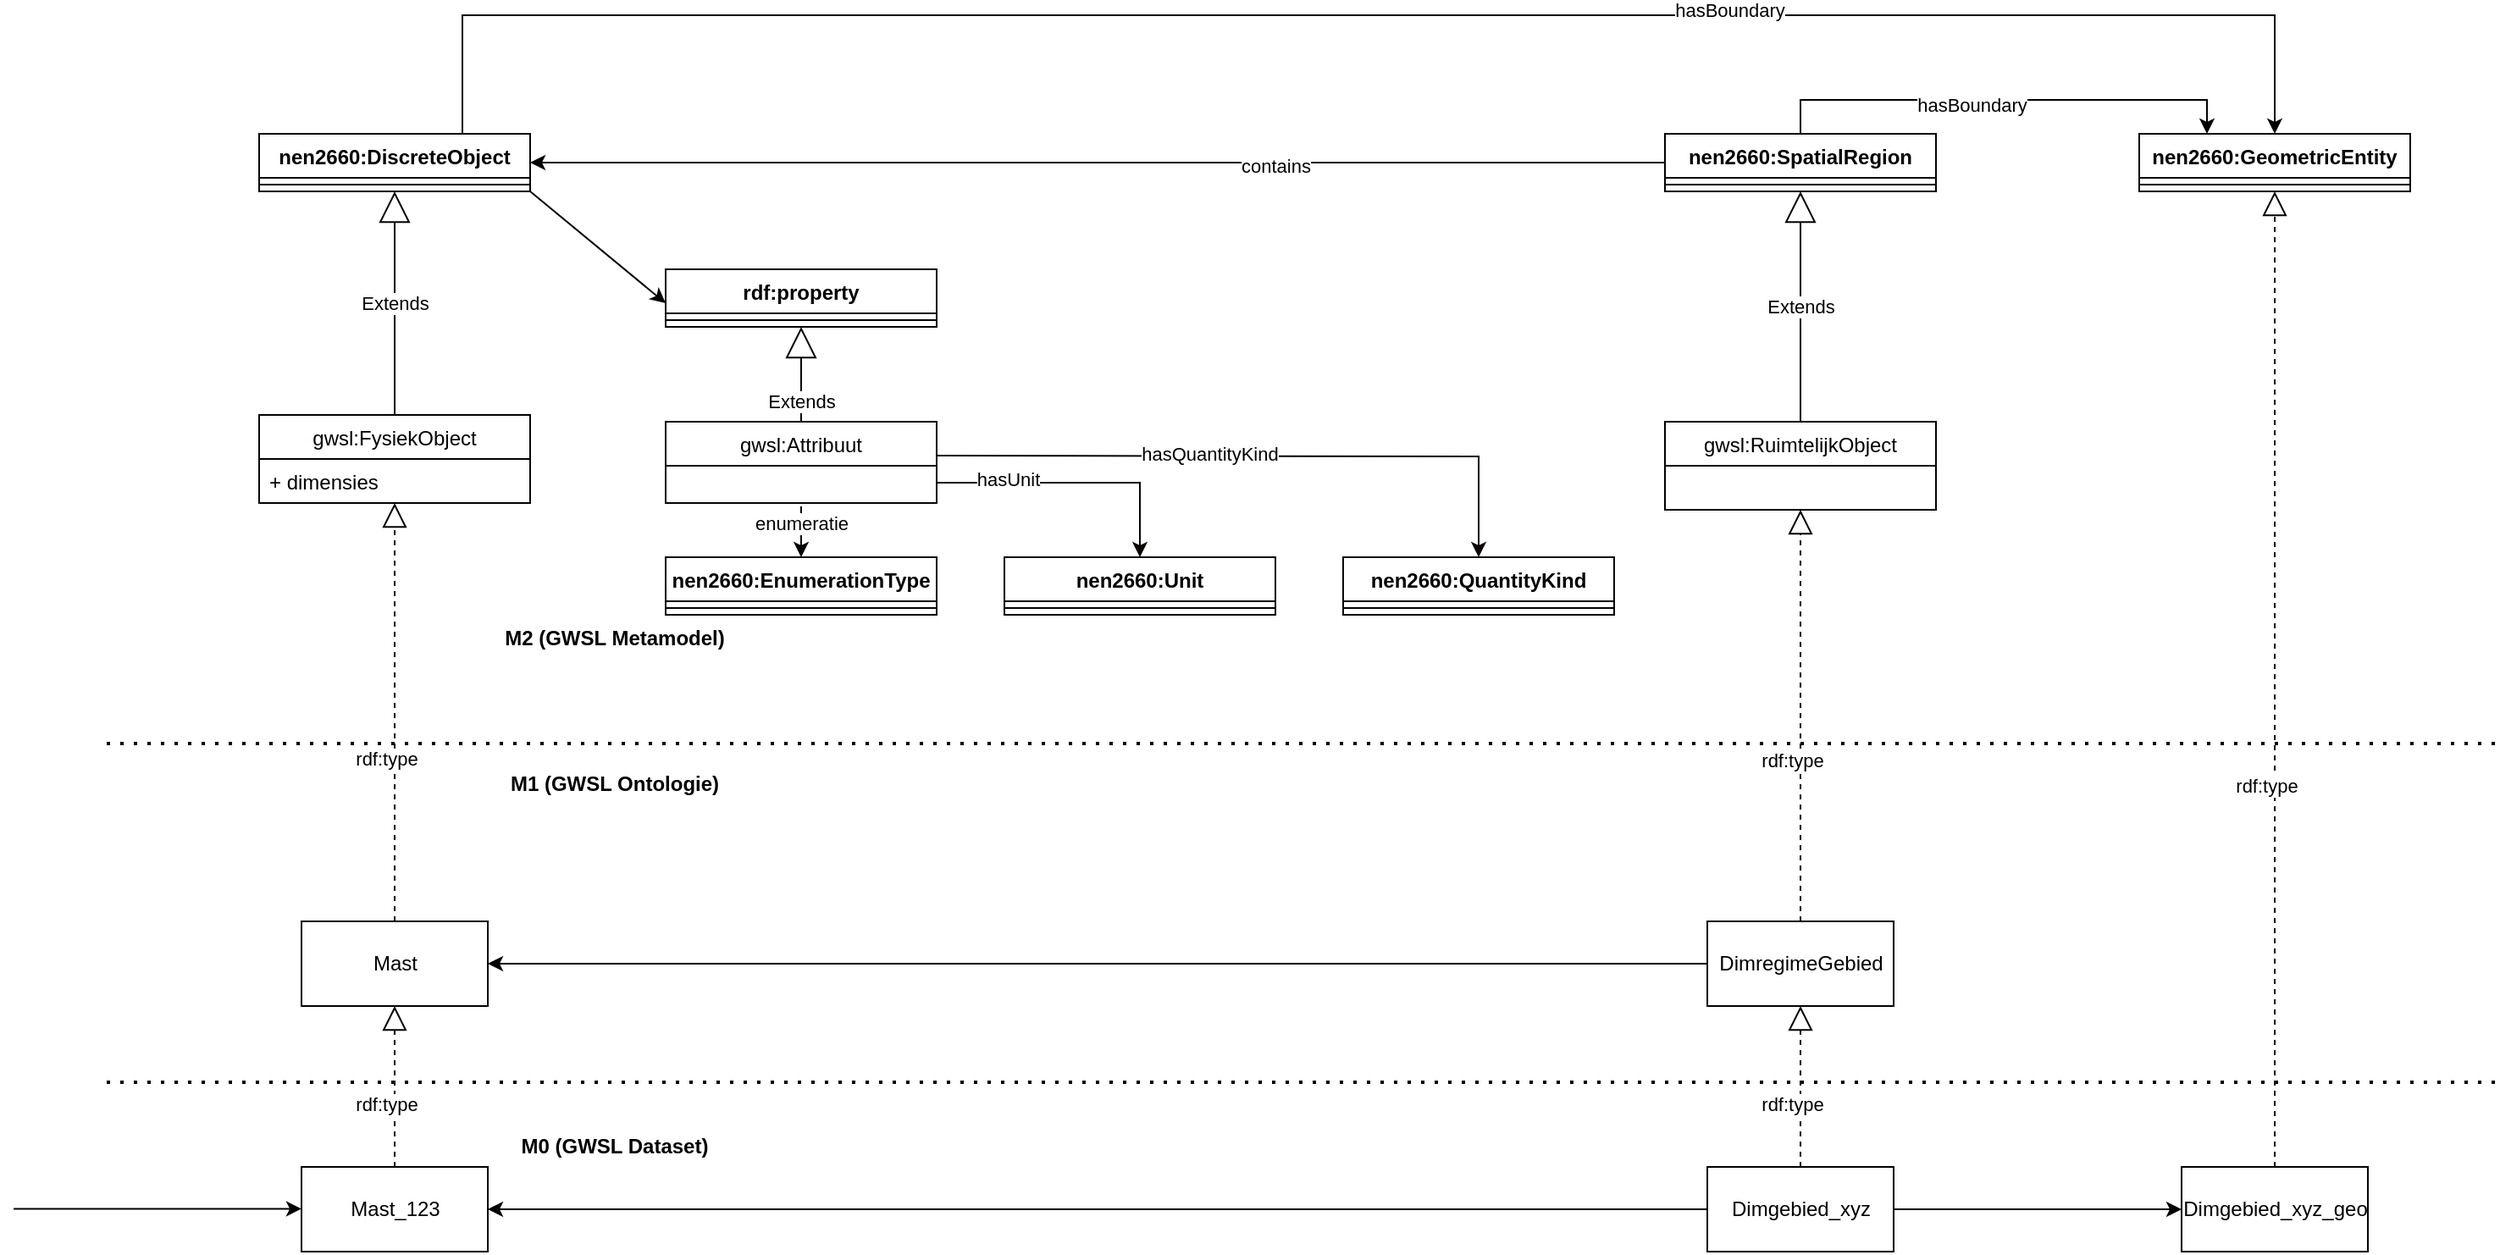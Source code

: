 <mxfile version="14.9.0" type="github"><diagram id="dm52R6nY966aKzihAJZx" name="Metamodel"><mxGraphModel dx="981" dy="538" grid="1" gridSize="10" guides="1" tooltips="1" connect="1" arrows="1" fold="1" page="1" pageScale="1" pageWidth="1654" pageHeight="1169" math="0" shadow="0"><root><mxCell id="0"/><mxCell id="1" parent="0"/><mxCell id="15" style="edgeStyle=orthogonalEdgeStyle;rounded=0;orthogonalLoop=1;jettySize=auto;html=1;entryX=0;entryY=0.5;entryDx=0;entryDy=0;startArrow=classic;startFill=1;endArrow=none;endFill=0;" parent="1" source="iv_Oz-Tk-qWS8nwZnw3V-1" target="iv_Oz-Tk-qWS8nwZnw3V-5" edge="1"><mxGeometry relative="1" as="geometry"/></mxCell><mxCell id="16" value="contains" style="edgeLabel;html=1;align=center;verticalAlign=middle;resizable=0;points=[];" parent="15" vertex="1" connectable="0"><mxGeometry x="0.211" y="-2" relative="1" as="geometry"><mxPoint x="34" as="offset"/></mxGeometry></mxCell><mxCell id="43" style="edgeStyle=orthogonalEdgeStyle;rounded=0;orthogonalLoop=1;jettySize=auto;html=1;entryX=0.5;entryY=0;entryDx=0;entryDy=0;startArrow=none;startFill=0;endArrow=classic;endFill=1;" parent="1" source="iv_Oz-Tk-qWS8nwZnw3V-1" target="41" edge="1"><mxGeometry relative="1" as="geometry"><Array as="points"><mxPoint x="760" y="130"/><mxPoint x="1830" y="130"/></Array></mxGeometry></mxCell><mxCell id="46" value="hasBoundary" style="edgeLabel;html=1;align=center;verticalAlign=middle;resizable=0;points=[];" parent="43" vertex="1" connectable="0"><mxGeometry x="0.352" y="3" relative="1" as="geometry"><mxPoint as="offset"/></mxGeometry></mxCell><mxCell id="iv_Oz-Tk-qWS8nwZnw3V-1" value="nen2660:DiscreteObject" style="swimlane;fontStyle=1;align=center;verticalAlign=top;childLayout=stackLayout;horizontal=1;startSize=26;horizontalStack=0;resizeParent=1;resizeParentMax=0;resizeLast=0;collapsible=1;marginBottom=0;" parent="1" vertex="1"><mxGeometry x="640" y="200" width="160" height="34" as="geometry"/></mxCell><mxCell id="iv_Oz-Tk-qWS8nwZnw3V-3" value="" style="line;strokeWidth=1;fillColor=none;align=left;verticalAlign=middle;spacingTop=-1;spacingLeft=3;spacingRight=3;rotatable=0;labelPosition=right;points=[];portConstraint=eastwest;" parent="iv_Oz-Tk-qWS8nwZnw3V-1" vertex="1"><mxGeometry y="26" width="160" height="8" as="geometry"/></mxCell><mxCell id="44" style="edgeStyle=orthogonalEdgeStyle;rounded=0;orthogonalLoop=1;jettySize=auto;html=1;exitX=0.5;exitY=0;exitDx=0;exitDy=0;entryX=0.25;entryY=0;entryDx=0;entryDy=0;startArrow=none;startFill=0;endArrow=classic;endFill=1;" parent="1" source="iv_Oz-Tk-qWS8nwZnw3V-5" target="41" edge="1"><mxGeometry relative="1" as="geometry"/></mxCell><mxCell id="45" value="hasBoundary" style="edgeLabel;html=1;align=center;verticalAlign=middle;resizable=0;points=[];" parent="44" vertex="1" connectable="0"><mxGeometry x="-0.138" y="-3" relative="1" as="geometry"><mxPoint as="offset"/></mxGeometry></mxCell><mxCell id="iv_Oz-Tk-qWS8nwZnw3V-5" value="nen2660:SpatialRegion" style="swimlane;fontStyle=1;align=center;verticalAlign=top;childLayout=stackLayout;horizontal=1;startSize=26;horizontalStack=0;resizeParent=1;resizeParentMax=0;resizeLast=0;collapsible=1;marginBottom=0;" parent="1" vertex="1"><mxGeometry x="1470" y="200" width="160" height="34" as="geometry"/></mxCell><mxCell id="iv_Oz-Tk-qWS8nwZnw3V-6" value="" style="line;strokeWidth=1;fillColor=none;align=left;verticalAlign=middle;spacingTop=-1;spacingLeft=3;spacingRight=3;rotatable=0;labelPosition=right;points=[];portConstraint=eastwest;" parent="iv_Oz-Tk-qWS8nwZnw3V-5" vertex="1"><mxGeometry y="26" width="160" height="8" as="geometry"/></mxCell><mxCell id="2" value="gwsl:FysiekObject" style="swimlane;fontStyle=0;childLayout=stackLayout;horizontal=1;startSize=26;fillColor=none;horizontalStack=0;resizeParent=1;resizeParentMax=0;resizeLast=0;collapsible=1;marginBottom=0;" parent="1" vertex="1"><mxGeometry x="640" y="366" width="160" height="52" as="geometry"/></mxCell><mxCell id="35" value="+ dimensies" style="text;strokeColor=none;fillColor=none;align=left;verticalAlign=top;spacingLeft=4;spacingRight=4;overflow=hidden;rotatable=0;points=[[0,0.5],[1,0.5]];portConstraint=eastwest;" parent="2" vertex="1"><mxGeometry y="26" width="160" height="26" as="geometry"/></mxCell><mxCell id="6" value="Extends" style="endArrow=block;endSize=16;endFill=0;html=1;entryX=0.5;entryY=1;entryDx=0;entryDy=0;" parent="1" source="2" target="iv_Oz-Tk-qWS8nwZnw3V-1" edge="1"><mxGeometry width="160" relative="1" as="geometry"><mxPoint x="370" y="420" as="sourcePoint"/><mxPoint x="530" y="420" as="targetPoint"/></mxGeometry></mxCell><mxCell id="30" style="edgeStyle=orthogonalEdgeStyle;rounded=0;orthogonalLoop=1;jettySize=auto;html=1;entryX=0;entryY=0.5;entryDx=0;entryDy=0;startArrow=classic;startFill=1;endArrow=none;endFill=0;" parent="1" source="7" target="11" edge="1"><mxGeometry relative="1" as="geometry"/></mxCell><mxCell id="7" value="Mast" style="html=1;" parent="1" vertex="1"><mxGeometry x="665" y="665" width="110" height="50" as="geometry"/></mxCell><mxCell id="8" value="" style="endArrow=block;dashed=1;endFill=0;endSize=12;html=1;entryX=0.5;entryY=1;entryDx=0;entryDy=0;exitX=0.5;exitY=0;exitDx=0;exitDy=0;" parent="1" source="7" target="2" edge="1"><mxGeometry width="160" relative="1" as="geometry"><mxPoint x="750" y="600" as="sourcePoint"/><mxPoint x="910" y="600" as="targetPoint"/></mxGeometry></mxCell><mxCell id="9" value="rdf:type" style="edgeLabel;html=1;align=center;verticalAlign=middle;resizable=0;points=[];" parent="8" vertex="1" connectable="0"><mxGeometry x="-0.217" y="5" relative="1" as="geometry"><mxPoint as="offset"/></mxGeometry></mxCell><mxCell id="10" value="gwsl:RuimtelijkObject" style="swimlane;fontStyle=0;childLayout=stackLayout;horizontal=1;startSize=26;fillColor=none;horizontalStack=0;resizeParent=1;resizeParentMax=0;resizeLast=0;collapsible=1;marginBottom=0;" parent="1" vertex="1"><mxGeometry x="1470" y="370" width="160" height="52" as="geometry"/></mxCell><mxCell id="11" value="DimregimeGebied" style="html=1;" parent="1" vertex="1"><mxGeometry x="1495" y="665" width="110" height="50" as="geometry"/></mxCell><mxCell id="12" value="" style="endArrow=block;dashed=1;endFill=0;endSize=12;html=1;entryX=0.5;entryY=1;entryDx=0;entryDy=0;exitX=0.5;exitY=0;exitDx=0;exitDy=0;" parent="1" source="11" target="10" edge="1"><mxGeometry width="160" relative="1" as="geometry"><mxPoint x="1280" y="595" as="sourcePoint"/><mxPoint x="1280" y="432" as="targetPoint"/></mxGeometry></mxCell><mxCell id="13" value="rdf:type" style="edgeLabel;html=1;align=center;verticalAlign=middle;resizable=0;points=[];" parent="12" vertex="1" connectable="0"><mxGeometry x="-0.217" y="5" relative="1" as="geometry"><mxPoint as="offset"/></mxGeometry></mxCell><mxCell id="14" value="Extends" style="endArrow=block;endSize=16;endFill=0;html=1;entryX=0.5;entryY=1;entryDx=0;entryDy=0;exitX=0.5;exitY=0;exitDx=0;exitDy=0;" parent="1" source="10" target="iv_Oz-Tk-qWS8nwZnw3V-5" edge="1"><mxGeometry width="160" relative="1" as="geometry"><mxPoint x="1280" y="380" as="sourcePoint"/><mxPoint x="1280" y="244" as="targetPoint"/></mxGeometry></mxCell><mxCell id="17" value="" style="endArrow=none;dashed=1;html=1;dashPattern=1 3;strokeWidth=2;" parent="1" edge="1"><mxGeometry width="50" height="50" relative="1" as="geometry"><mxPoint x="550" y="560" as="sourcePoint"/><mxPoint x="1960" y="560" as="targetPoint"/></mxGeometry></mxCell><mxCell id="18" value="" style="endArrow=none;dashed=1;html=1;dashPattern=1 3;strokeWidth=2;" parent="1" edge="1"><mxGeometry width="50" height="50" relative="1" as="geometry"><mxPoint x="550" y="760" as="sourcePoint"/><mxPoint x="1960" y="760" as="targetPoint"/></mxGeometry></mxCell><mxCell id="31" style="edgeStyle=orthogonalEdgeStyle;rounded=0;orthogonalLoop=1;jettySize=auto;html=1;exitX=1;exitY=0.5;exitDx=0;exitDy=0;entryX=0;entryY=0.5;entryDx=0;entryDy=0;startArrow=classic;startFill=1;endArrow=none;endFill=0;" parent="1" source="19" target="20" edge="1"><mxGeometry relative="1" as="geometry"/></mxCell><mxCell id="19" value="Mast_123" style="html=1;" parent="1" vertex="1"><mxGeometry x="665" y="810" width="110" height="50" as="geometry"/></mxCell><mxCell id="51" style="edgeStyle=orthogonalEdgeStyle;rounded=0;orthogonalLoop=1;jettySize=auto;html=1;entryX=0;entryY=0.5;entryDx=0;entryDy=0;startArrow=none;startFill=0;endArrow=classic;endFill=1;" parent="1" source="20" target="47" edge="1"><mxGeometry relative="1" as="geometry"/></mxCell><mxCell id="20" value="Dimgebied_xyz" style="html=1;" parent="1" vertex="1"><mxGeometry x="1495" y="810" width="110" height="50" as="geometry"/></mxCell><mxCell id="22" value="" style="endArrow=block;dashed=1;endFill=0;endSize=12;html=1;entryX=0.5;entryY=1;entryDx=0;entryDy=0;exitX=0.5;exitY=0;exitDx=0;exitDy=0;" parent="1" source="20" target="11" edge="1"><mxGeometry width="160" relative="1" as="geometry"><mxPoint x="1560" y="675" as="sourcePoint"/><mxPoint x="1560" y="512" as="targetPoint"/></mxGeometry></mxCell><mxCell id="23" value="rdf:type" style="edgeLabel;html=1;align=center;verticalAlign=middle;resizable=0;points=[];" parent="22" vertex="1" connectable="0"><mxGeometry x="-0.217" y="5" relative="1" as="geometry"><mxPoint as="offset"/></mxGeometry></mxCell><mxCell id="24" value="" style="endArrow=block;dashed=1;endFill=0;endSize=12;html=1;entryX=0.5;entryY=1;entryDx=0;entryDy=0;exitX=0.5;exitY=0;exitDx=0;exitDy=0;" parent="1" source="19" target="7" edge="1"><mxGeometry width="160" relative="1" as="geometry"><mxPoint x="1010" y="820" as="sourcePoint"/><mxPoint x="1010" y="725" as="targetPoint"/></mxGeometry></mxCell><mxCell id="25" value="rdf:type" style="edgeLabel;html=1;align=center;verticalAlign=middle;resizable=0;points=[];" parent="24" vertex="1" connectable="0"><mxGeometry x="-0.217" y="5" relative="1" as="geometry"><mxPoint as="offset"/></mxGeometry></mxCell><mxCell id="26" value="M1 (GWSL Ontologie)" style="text;align=center;fontStyle=1;verticalAlign=middle;spacingLeft=3;spacingRight=3;strokeColor=none;rotatable=0;points=[[0,0.5],[1,0.5]];portConstraint=eastwest;" parent="1" vertex="1"><mxGeometry x="810" y="570" width="80" height="26" as="geometry"/></mxCell><mxCell id="27" value="M2 (GWSL Metamodel)" style="text;align=center;fontStyle=1;verticalAlign=middle;spacingLeft=3;spacingRight=3;strokeColor=none;rotatable=0;points=[[0,0.5],[1,0.5]];portConstraint=eastwest;" parent="1" vertex="1"><mxGeometry x="810" y="484" width="80" height="26" as="geometry"/></mxCell><mxCell id="28" value="M0 (GWSL Dataset)" style="text;align=center;fontStyle=1;verticalAlign=middle;spacingLeft=3;spacingRight=3;strokeColor=none;rotatable=0;points=[[0,0.5],[1,0.5]];portConstraint=eastwest;" parent="1" vertex="1"><mxGeometry x="810" y="784" width="80" height="26" as="geometry"/></mxCell><mxCell id="41" value="nen2660:GeometricEntity" style="swimlane;fontStyle=1;align=center;verticalAlign=top;childLayout=stackLayout;horizontal=1;startSize=26;horizontalStack=0;resizeParent=1;resizeParentMax=0;resizeLast=0;collapsible=1;marginBottom=0;" parent="1" vertex="1"><mxGeometry x="1750" y="200" width="160" height="34" as="geometry"/></mxCell><mxCell id="42" value="" style="line;strokeWidth=1;fillColor=none;align=left;verticalAlign=middle;spacingTop=-1;spacingLeft=3;spacingRight=3;rotatable=0;labelPosition=right;points=[];portConstraint=eastwest;" parent="41" vertex="1"><mxGeometry y="26" width="160" height="8" as="geometry"/></mxCell><mxCell id="47" value="Dimgebied_xyz_geo" style="html=1;" parent="1" vertex="1"><mxGeometry x="1775" y="810" width="110" height="50" as="geometry"/></mxCell><mxCell id="48" value="" style="endArrow=block;dashed=1;endFill=0;endSize=12;html=1;entryX=0.5;entryY=1;entryDx=0;entryDy=0;exitX=0.5;exitY=0;exitDx=0;exitDy=0;" parent="1" source="47" target="41" edge="1"><mxGeometry width="160" relative="1" as="geometry"><mxPoint x="1560" y="595" as="sourcePoint"/><mxPoint x="1560" y="432" as="targetPoint"/></mxGeometry></mxCell><mxCell id="49" value="rdf:type" style="edgeLabel;html=1;align=center;verticalAlign=middle;resizable=0;points=[];" parent="48" vertex="1" connectable="0"><mxGeometry x="-0.217" y="5" relative="1" as="geometry"><mxPoint as="offset"/></mxGeometry></mxCell><mxCell id="WbAWxhRY0L7tuLr4hEpp-52" value="" style="endArrow=classic;html=1;entryX=0;entryY=0.5;entryDx=0;entryDy=0;" parent="1" edge="1"><mxGeometry width="50" height="50" relative="1" as="geometry"><mxPoint x="495" y="834.71" as="sourcePoint"/><mxPoint x="665" y="834.71" as="targetPoint"/></mxGeometry></mxCell><mxCell id="4bvtFH2csz1d_1pca8mA-74" style="edgeStyle=orthogonalEdgeStyle;rounded=0;orthogonalLoop=1;jettySize=auto;html=1;exitX=1;exitY=0.75;exitDx=0;exitDy=0;entryX=0.5;entryY=0;entryDx=0;entryDy=0;fillColor=#f8cecc;jumpStyle=arc;strokeColor=#0A0504;" parent="1" source="55" target="4bvtFH2csz1d_1pca8mA-67" edge="1"><mxGeometry relative="1" as="geometry"/></mxCell><mxCell id="4bvtFH2csz1d_1pca8mA-75" value="hasUnit" style="edgeLabel;html=1;align=center;verticalAlign=middle;resizable=0;points=[];" parent="4bvtFH2csz1d_1pca8mA-74" connectable="0" vertex="1"><mxGeometry x="0.105" y="-1" relative="1" as="geometry"><mxPoint x="-49" y="-3" as="offset"/></mxGeometry></mxCell><mxCell id="4bvtFH2csz1d_1pca8mA-61" value="nen2660:EnumerationType" style="swimlane;fontStyle=1;align=center;verticalAlign=top;childLayout=stackLayout;horizontal=1;startSize=26;horizontalStack=0;resizeParent=1;resizeParentMax=0;resizeLast=0;collapsible=1;marginBottom=0;" parent="1" vertex="1"><mxGeometry x="880" y="450" width="160" height="34" as="geometry"/></mxCell><mxCell id="4bvtFH2csz1d_1pca8mA-62" value="" style="line;strokeWidth=1;fillColor=none;align=left;verticalAlign=middle;spacingTop=-1;spacingLeft=3;spacingRight=3;rotatable=0;labelPosition=right;points=[];portConstraint=eastwest;" parent="4bvtFH2csz1d_1pca8mA-61" vertex="1"><mxGeometry y="26" width="160" height="8" as="geometry"/></mxCell><mxCell id="4bvtFH2csz1d_1pca8mA-67" value="nen2660:Unit" style="swimlane;fontStyle=1;align=center;verticalAlign=top;childLayout=stackLayout;horizontal=1;startSize=26;horizontalStack=0;resizeParent=1;resizeParentMax=0;resizeLast=0;collapsible=1;marginBottom=0;" parent="1" vertex="1"><mxGeometry x="1080" y="450" width="160" height="34" as="geometry"/></mxCell><mxCell id="4bvtFH2csz1d_1pca8mA-68" value="" style="line;strokeWidth=1;fillColor=none;align=left;verticalAlign=middle;spacingTop=-1;spacingLeft=3;spacingRight=3;rotatable=0;labelPosition=right;points=[];portConstraint=eastwest;" parent="4bvtFH2csz1d_1pca8mA-67" vertex="1"><mxGeometry y="26" width="160" height="8" as="geometry"/></mxCell><mxCell id="4bvtFH2csz1d_1pca8mA-69" value="nen2660:QuantityKind" style="swimlane;fontStyle=1;align=center;verticalAlign=top;childLayout=stackLayout;horizontal=1;startSize=26;horizontalStack=0;resizeParent=1;resizeParentMax=0;resizeLast=0;collapsible=1;marginBottom=0;" parent="1" vertex="1"><mxGeometry x="1280" y="450" width="160" height="34" as="geometry"/></mxCell><mxCell id="4bvtFH2csz1d_1pca8mA-70" value="" style="line;strokeWidth=1;fillColor=none;align=left;verticalAlign=middle;spacingTop=-1;spacingLeft=3;spacingRight=3;rotatable=0;labelPosition=right;points=[];portConstraint=eastwest;" parent="4bvtFH2csz1d_1pca8mA-69" vertex="1"><mxGeometry y="26" width="160" height="8" as="geometry"/></mxCell><mxCell id="60" value="enumeratie" style="edgeStyle=orthogonalEdgeStyle;rounded=0;orthogonalLoop=1;jettySize=auto;html=1;entryX=0.5;entryY=0;entryDx=0;entryDy=0;jumpStyle=arc;fillColor=#f8cecc;" parent="1" target="4bvtFH2csz1d_1pca8mA-61" edge="1"><mxGeometry x="-0.333" relative="1" as="geometry"><mxPoint x="960" y="420" as="sourcePoint"/><Array as="points"><mxPoint x="960" y="430"/><mxPoint x="960" y="430"/></Array><mxPoint as="offset"/></mxGeometry></mxCell><mxCell id="55" value="gwsl:Attribuut" style="swimlane;fontStyle=0;childLayout=stackLayout;horizontal=1;startSize=26;horizontalStack=0;resizeParent=1;resizeParentMax=0;resizeLast=0;collapsible=1;marginBottom=0;strokeColor=#050302;fillColor=#FFFFFF;" parent="1" vertex="1"><mxGeometry x="880" y="370" width="160" height="48" as="geometry"/></mxCell><mxCell id="57" value="rdf:property" style="swimlane;fontStyle=1;align=center;verticalAlign=top;childLayout=stackLayout;horizontal=1;startSize=26;horizontalStack=0;resizeParent=1;resizeParentMax=0;resizeLast=0;collapsible=1;marginBottom=0;strokeColor=#050302;fillColor=#FFFFFF;" parent="1" vertex="1"><mxGeometry x="880" y="280" width="160" height="34" as="geometry"/></mxCell><mxCell id="58" value="" style="line;strokeWidth=1;fillColor=none;align=left;verticalAlign=middle;spacingTop=-1;spacingLeft=3;spacingRight=3;rotatable=0;labelPosition=right;points=[];portConstraint=eastwest;" parent="57" vertex="1"><mxGeometry y="26" width="160" height="8" as="geometry"/></mxCell><mxCell id="59" value="Extends" style="endArrow=block;endSize=16;endFill=0;html=1;entryX=0.5;entryY=1;entryDx=0;entryDy=0;exitX=0.5;exitY=0;exitDx=0;exitDy=0;" parent="1" source="55" target="57" edge="1"><mxGeometry x="-0.565" width="160" relative="1" as="geometry"><mxPoint x="420" y="84" as="sourcePoint"/><mxPoint x="420" y="-52" as="targetPoint"/><mxPoint as="offset"/></mxGeometry></mxCell><mxCell id="19ON255b8uYszDLwPAaI-69" style="edgeStyle=orthogonalEdgeStyle;rounded=0;orthogonalLoop=1;jettySize=auto;html=1;entryX=0.5;entryY=0;entryDx=0;entryDy=0;fillColor=#f8cecc;jumpStyle=arc;strokeColor=#0A0504;" parent="1" target="4bvtFH2csz1d_1pca8mA-69" edge="1"><mxGeometry relative="1" as="geometry"><mxPoint x="1040" y="390" as="sourcePoint"/><mxPoint x="1160" y="384" as="targetPoint"/></mxGeometry></mxCell><mxCell id="19ON255b8uYszDLwPAaI-70" value="hasQuantityKind" style="edgeLabel;html=1;align=center;verticalAlign=middle;resizable=0;points=[];" parent="19ON255b8uYszDLwPAaI-69" connectable="0" vertex="1"><mxGeometry x="0.105" y="-1" relative="1" as="geometry"><mxPoint x="-49" y="-3" as="offset"/></mxGeometry></mxCell><mxCell id="sSuTYrh3uWMVupvRiMbS-62" value="" style="endArrow=classic;html=1;exitX=1;exitY=1;exitDx=0;exitDy=0;" edge="1" parent="1" source="iv_Oz-Tk-qWS8nwZnw3V-1"><mxGeometry width="50" height="50" relative="1" as="geometry"><mxPoint x="830" y="350" as="sourcePoint"/><mxPoint x="880" y="300" as="targetPoint"/></mxGeometry></mxCell></root></mxGraphModel></diagram></mxfile>
